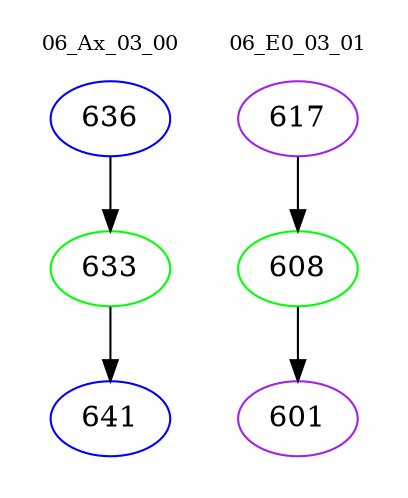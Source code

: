 digraph{
subgraph cluster_0 {
color = white
label = "06_Ax_03_00";
fontsize=10;
T0_636 [label="636", color="blue"]
T0_636 -> T0_633 [color="black"]
T0_633 [label="633", color="green"]
T0_633 -> T0_641 [color="black"]
T0_641 [label="641", color="blue"]
}
subgraph cluster_1 {
color = white
label = "06_E0_03_01";
fontsize=10;
T1_617 [label="617", color="purple"]
T1_617 -> T1_608 [color="black"]
T1_608 [label="608", color="green"]
T1_608 -> T1_601 [color="black"]
T1_601 [label="601", color="purple"]
}
}
